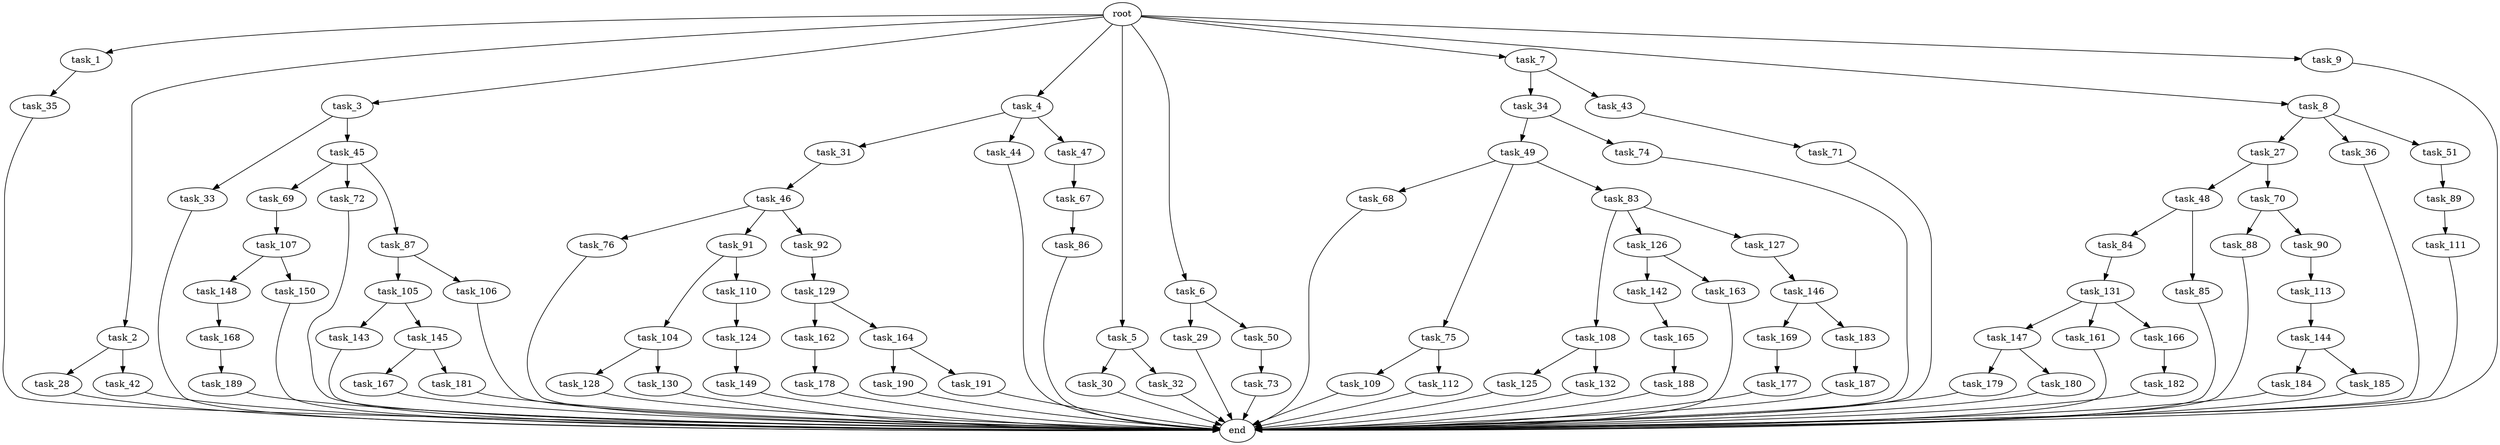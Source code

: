 digraph G {
  root [size="0.000000"];
  task_1 [size="10.240000"];
  task_2 [size="10.240000"];
  task_3 [size="10.240000"];
  task_4 [size="10.240000"];
  task_5 [size="10.240000"];
  task_6 [size="10.240000"];
  task_7 [size="10.240000"];
  task_8 [size="10.240000"];
  task_9 [size="10.240000"];
  task_27 [size="773094113.280000"];
  task_28 [size="4209067950.080000"];
  task_29 [size="4209067950.080000"];
  task_30 [size="343597383.680000"];
  task_31 [size="3092376453.120000"];
  task_32 [size="343597383.680000"];
  task_33 [size="773094113.280000"];
  task_34 [size="8589934592.000000"];
  task_35 [size="343597383.680000"];
  task_36 [size="773094113.280000"];
  task_42 [size="4209067950.080000"];
  task_43 [size="8589934592.000000"];
  task_44 [size="3092376453.120000"];
  task_45 [size="773094113.280000"];
  task_46 [size="6957847019.520000"];
  task_47 [size="3092376453.120000"];
  task_48 [size="1374389534.720000"];
  task_49 [size="1374389534.720000"];
  task_50 [size="4209067950.080000"];
  task_51 [size="773094113.280000"];
  task_67 [size="8589934592.000000"];
  task_68 [size="6957847019.520000"];
  task_69 [size="8589934592.000000"];
  task_70 [size="1374389534.720000"];
  task_71 [size="343597383.680000"];
  task_72 [size="8589934592.000000"];
  task_73 [size="8589934592.000000"];
  task_74 [size="1374389534.720000"];
  task_75 [size="6957847019.520000"];
  task_76 [size="1374389534.720000"];
  task_83 [size="6957847019.520000"];
  task_84 [size="773094113.280000"];
  task_85 [size="773094113.280000"];
  task_86 [size="5497558138.880000"];
  task_87 [size="8589934592.000000"];
  task_88 [size="3092376453.120000"];
  task_89 [size="4209067950.080000"];
  task_90 [size="3092376453.120000"];
  task_91 [size="1374389534.720000"];
  task_92 [size="1374389534.720000"];
  task_104 [size="4209067950.080000"];
  task_105 [size="3092376453.120000"];
  task_106 [size="3092376453.120000"];
  task_107 [size="343597383.680000"];
  task_108 [size="1374389534.720000"];
  task_109 [size="773094113.280000"];
  task_110 [size="4209067950.080000"];
  task_111 [size="3092376453.120000"];
  task_112 [size="773094113.280000"];
  task_113 [size="6957847019.520000"];
  task_124 [size="4209067950.080000"];
  task_125 [size="6957847019.520000"];
  task_126 [size="1374389534.720000"];
  task_127 [size="1374389534.720000"];
  task_128 [size="6957847019.520000"];
  task_129 [size="4209067950.080000"];
  task_130 [size="6957847019.520000"];
  task_131 [size="1374389534.720000"];
  task_132 [size="6957847019.520000"];
  task_142 [size="4209067950.080000"];
  task_143 [size="343597383.680000"];
  task_144 [size="6957847019.520000"];
  task_145 [size="343597383.680000"];
  task_146 [size="8589934592.000000"];
  task_147 [size="1374389534.720000"];
  task_148 [size="1374389534.720000"];
  task_149 [size="773094113.280000"];
  task_150 [size="1374389534.720000"];
  task_161 [size="1374389534.720000"];
  task_162 [size="773094113.280000"];
  task_163 [size="4209067950.080000"];
  task_164 [size="773094113.280000"];
  task_165 [size="773094113.280000"];
  task_166 [size="1374389534.720000"];
  task_167 [size="343597383.680000"];
  task_168 [size="343597383.680000"];
  task_169 [size="773094113.280000"];
  task_177 [size="1374389534.720000"];
  task_178 [size="2147483648.000000"];
  task_179 [size="2147483648.000000"];
  task_180 [size="2147483648.000000"];
  task_181 [size="343597383.680000"];
  task_182 [size="2147483648.000000"];
  task_183 [size="773094113.280000"];
  task_184 [size="8589934592.000000"];
  task_185 [size="8589934592.000000"];
  task_187 [size="1374389534.720000"];
  task_188 [size="5497558138.880000"];
  task_189 [size="6957847019.520000"];
  task_190 [size="773094113.280000"];
  task_191 [size="773094113.280000"];
  end [size="0.000000"];

  root -> task_1 [size="1.000000"];
  root -> task_2 [size="1.000000"];
  root -> task_3 [size="1.000000"];
  root -> task_4 [size="1.000000"];
  root -> task_5 [size="1.000000"];
  root -> task_6 [size="1.000000"];
  root -> task_7 [size="1.000000"];
  root -> task_8 [size="1.000000"];
  root -> task_9 [size="1.000000"];
  task_1 -> task_35 [size="33554432.000000"];
  task_2 -> task_28 [size="411041792.000000"];
  task_2 -> task_42 [size="411041792.000000"];
  task_3 -> task_33 [size="75497472.000000"];
  task_3 -> task_45 [size="75497472.000000"];
  task_4 -> task_31 [size="301989888.000000"];
  task_4 -> task_44 [size="301989888.000000"];
  task_4 -> task_47 [size="301989888.000000"];
  task_5 -> task_30 [size="33554432.000000"];
  task_5 -> task_32 [size="33554432.000000"];
  task_6 -> task_29 [size="411041792.000000"];
  task_6 -> task_50 [size="411041792.000000"];
  task_7 -> task_34 [size="838860800.000000"];
  task_7 -> task_43 [size="838860800.000000"];
  task_8 -> task_27 [size="75497472.000000"];
  task_8 -> task_36 [size="75497472.000000"];
  task_8 -> task_51 [size="75497472.000000"];
  task_9 -> end [size="1.000000"];
  task_27 -> task_48 [size="134217728.000000"];
  task_27 -> task_70 [size="134217728.000000"];
  task_28 -> end [size="1.000000"];
  task_29 -> end [size="1.000000"];
  task_30 -> end [size="1.000000"];
  task_31 -> task_46 [size="679477248.000000"];
  task_32 -> end [size="1.000000"];
  task_33 -> end [size="1.000000"];
  task_34 -> task_49 [size="134217728.000000"];
  task_34 -> task_74 [size="134217728.000000"];
  task_35 -> end [size="1.000000"];
  task_36 -> end [size="1.000000"];
  task_42 -> end [size="1.000000"];
  task_43 -> task_71 [size="33554432.000000"];
  task_44 -> end [size="1.000000"];
  task_45 -> task_69 [size="838860800.000000"];
  task_45 -> task_72 [size="838860800.000000"];
  task_45 -> task_87 [size="838860800.000000"];
  task_46 -> task_76 [size="134217728.000000"];
  task_46 -> task_91 [size="134217728.000000"];
  task_46 -> task_92 [size="134217728.000000"];
  task_47 -> task_67 [size="838860800.000000"];
  task_48 -> task_84 [size="75497472.000000"];
  task_48 -> task_85 [size="75497472.000000"];
  task_49 -> task_68 [size="679477248.000000"];
  task_49 -> task_75 [size="679477248.000000"];
  task_49 -> task_83 [size="679477248.000000"];
  task_50 -> task_73 [size="838860800.000000"];
  task_51 -> task_89 [size="411041792.000000"];
  task_67 -> task_86 [size="536870912.000000"];
  task_68 -> end [size="1.000000"];
  task_69 -> task_107 [size="33554432.000000"];
  task_70 -> task_88 [size="301989888.000000"];
  task_70 -> task_90 [size="301989888.000000"];
  task_71 -> end [size="1.000000"];
  task_72 -> end [size="1.000000"];
  task_73 -> end [size="1.000000"];
  task_74 -> end [size="1.000000"];
  task_75 -> task_109 [size="75497472.000000"];
  task_75 -> task_112 [size="75497472.000000"];
  task_76 -> end [size="1.000000"];
  task_83 -> task_108 [size="134217728.000000"];
  task_83 -> task_126 [size="134217728.000000"];
  task_83 -> task_127 [size="134217728.000000"];
  task_84 -> task_131 [size="134217728.000000"];
  task_85 -> end [size="1.000000"];
  task_86 -> end [size="1.000000"];
  task_87 -> task_105 [size="301989888.000000"];
  task_87 -> task_106 [size="301989888.000000"];
  task_88 -> end [size="1.000000"];
  task_89 -> task_111 [size="301989888.000000"];
  task_90 -> task_113 [size="679477248.000000"];
  task_91 -> task_104 [size="411041792.000000"];
  task_91 -> task_110 [size="411041792.000000"];
  task_92 -> task_129 [size="411041792.000000"];
  task_104 -> task_128 [size="679477248.000000"];
  task_104 -> task_130 [size="679477248.000000"];
  task_105 -> task_143 [size="33554432.000000"];
  task_105 -> task_145 [size="33554432.000000"];
  task_106 -> end [size="1.000000"];
  task_107 -> task_148 [size="134217728.000000"];
  task_107 -> task_150 [size="134217728.000000"];
  task_108 -> task_125 [size="679477248.000000"];
  task_108 -> task_132 [size="679477248.000000"];
  task_109 -> end [size="1.000000"];
  task_110 -> task_124 [size="411041792.000000"];
  task_111 -> end [size="1.000000"];
  task_112 -> end [size="1.000000"];
  task_113 -> task_144 [size="679477248.000000"];
  task_124 -> task_149 [size="75497472.000000"];
  task_125 -> end [size="1.000000"];
  task_126 -> task_142 [size="411041792.000000"];
  task_126 -> task_163 [size="411041792.000000"];
  task_127 -> task_146 [size="838860800.000000"];
  task_128 -> end [size="1.000000"];
  task_129 -> task_162 [size="75497472.000000"];
  task_129 -> task_164 [size="75497472.000000"];
  task_130 -> end [size="1.000000"];
  task_131 -> task_147 [size="134217728.000000"];
  task_131 -> task_161 [size="134217728.000000"];
  task_131 -> task_166 [size="134217728.000000"];
  task_132 -> end [size="1.000000"];
  task_142 -> task_165 [size="75497472.000000"];
  task_143 -> end [size="1.000000"];
  task_144 -> task_184 [size="838860800.000000"];
  task_144 -> task_185 [size="838860800.000000"];
  task_145 -> task_167 [size="33554432.000000"];
  task_145 -> task_181 [size="33554432.000000"];
  task_146 -> task_169 [size="75497472.000000"];
  task_146 -> task_183 [size="75497472.000000"];
  task_147 -> task_179 [size="209715200.000000"];
  task_147 -> task_180 [size="209715200.000000"];
  task_148 -> task_168 [size="33554432.000000"];
  task_149 -> end [size="1.000000"];
  task_150 -> end [size="1.000000"];
  task_161 -> end [size="1.000000"];
  task_162 -> task_178 [size="209715200.000000"];
  task_163 -> end [size="1.000000"];
  task_164 -> task_190 [size="75497472.000000"];
  task_164 -> task_191 [size="75497472.000000"];
  task_165 -> task_188 [size="536870912.000000"];
  task_166 -> task_182 [size="209715200.000000"];
  task_167 -> end [size="1.000000"];
  task_168 -> task_189 [size="679477248.000000"];
  task_169 -> task_177 [size="134217728.000000"];
  task_177 -> end [size="1.000000"];
  task_178 -> end [size="1.000000"];
  task_179 -> end [size="1.000000"];
  task_180 -> end [size="1.000000"];
  task_181 -> end [size="1.000000"];
  task_182 -> end [size="1.000000"];
  task_183 -> task_187 [size="134217728.000000"];
  task_184 -> end [size="1.000000"];
  task_185 -> end [size="1.000000"];
  task_187 -> end [size="1.000000"];
  task_188 -> end [size="1.000000"];
  task_189 -> end [size="1.000000"];
  task_190 -> end [size="1.000000"];
  task_191 -> end [size="1.000000"];
}

